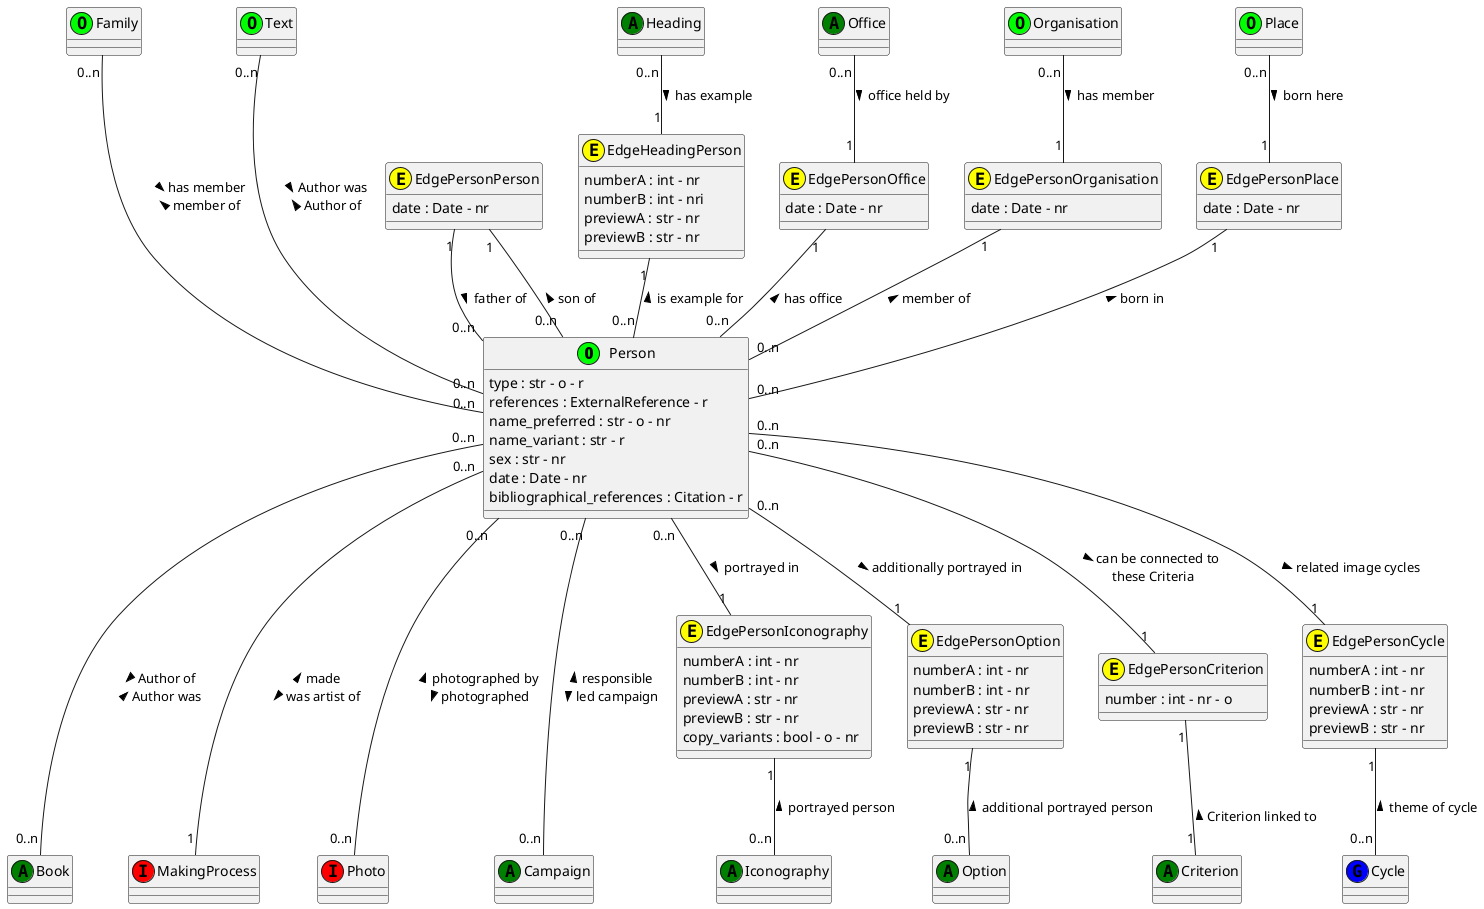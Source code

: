 @startuml Person
class Person <<(O,lime)>>
Person : type : str - o - r
Person : references : ExternalReference - r
Person : name_preferred : str - o - nr
Person : name_variant : str - r
Person : sex : str - nr
Person : date : Date - nr
Person : bibliographical_references : Citation - r


class Family <<(O,lime)>>

class Office <<(A,green)>>

class Organisation <<(O,lime)>>

class Place <<(O,lime)>>

class Iconography <<(A,green)>>

class Option <<(A,green)>>
    
class Criterion <<(A,green)>>

class Cycle <<(G,blue)>>

class Text <<(O,lime)>>

class Book <<(A,green)>>

class Heading <<(A,green)>>

class MakingProcess <<(I,red)>>

class Photo <<(I,red)>>

class Campaign <<(A,green)>>

class EdgePersonPerson <<(E,yellow)>>
EdgePersonPerson : date : Date - nr

class EdgeHeadingPerson  <<(E,yellow)>>
EdgeHeadingPerson : numberA : int - nr
EdgeHeadingPerson : numberB : int - nri
EdgeHeadingPerson : previewA : str - nr
EdgeHeadingPerson : previewB : str - nr

class EdgePersonOffice <<(E,yellow)>>
EdgePersonOffice : date : Date - nr

class EdgePersonOrganisation <<(E,yellow)>>
EdgePersonOrganisation : date : Date - nr

class EdgePersonPlace <<(E,yellow)>>
EdgePersonPlace : date : Date - nr

class EdgePersonIconography <<(E,yellow)>>
EdgePersonIconography : numberA : int - nr
EdgePersonIconography : numberB : int - nr
EdgePersonIconography : previewA : str - nr
EdgePersonIconography : previewB : str - nr

class EdgePersonOption <<(E,yellow)>>
EdgePersonOption : numberA : int - nr
EdgePersonOption : numberB : int - nr
EdgePersonOption : previewA : str - nr
EdgePersonOption : previewB : str - nr
EdgePersonIconography : copy_variants : bool - o - nr

class EdgePersonCriterion <<(E,yellow)>>
EdgePersonCriterion : number : int - nr - o 

class EdgePersonCycle <<(E,yellow)>>
EdgePersonCycle : numberA : int - nr
EdgePersonCycle : numberB : int - nr
EdgePersonCycle : previewA : str - nr
EdgePersonCycle : previewB : str - nr

EdgePersonPerson "1" -- "0..n" Person : father of >
EdgePersonPerson "1" -- "0..n" Person : son of <

Heading "0..n" -- "1" EdgeHeadingPerson : > has example
EdgeHeadingPerson "1" -- "0..n" Person :  is example for <

Family "0..n" --- "0..n" Person : > has member \n member of <

Office "0..n" -- "1" EdgePersonOffice : office held by >
EdgePersonOffice "1" -- "0..n" Person :  has office <

Organisation "0..n" -- "1" EdgePersonOrganisation : has member >
EdgePersonOrganisation "1" -- "0..n" Person : member of <

Place "0..n" -- "1" EdgePersonPlace : born here >
EdgePersonPlace "1" -- "0..n" Person : born in  <

Person "0..n" -- "1" EdgePersonIconography : portrayed in >
EdgePersonIconography "1" -- "0..n" Iconography : portrayed person <

Person "0..n" -- "1" EdgePersonOption : additionally portrayed in >
EdgePersonOption "1" -- "0..n" Option : additional portrayed person <

Person "0..n" -- "1" EdgePersonCriterion : > can be connected to \n these Criteria 
EdgePersonCriterion "1" -- "1" Criterion : \n Criterion linked to <

Person "0..n" -- "1" EdgePersonCycle : related image cycles >
EdgePersonCycle "1" -- "0..n" Cycle : theme of cycle <

Text "0..n" --- "0..n" Person : > Author was \n Author of < 

Person "0..n" --- "0..n" Book : > Author of \n Author was < 

Person "0..n" --- "1" MakingProcess : < made \n was artist of >

Person "0..n" --- "0..n" Photo : < photographed by \n photographed >

Person "0..n" --- "0..n" Campaign : < responsible \n led campaign >

@enduml 

